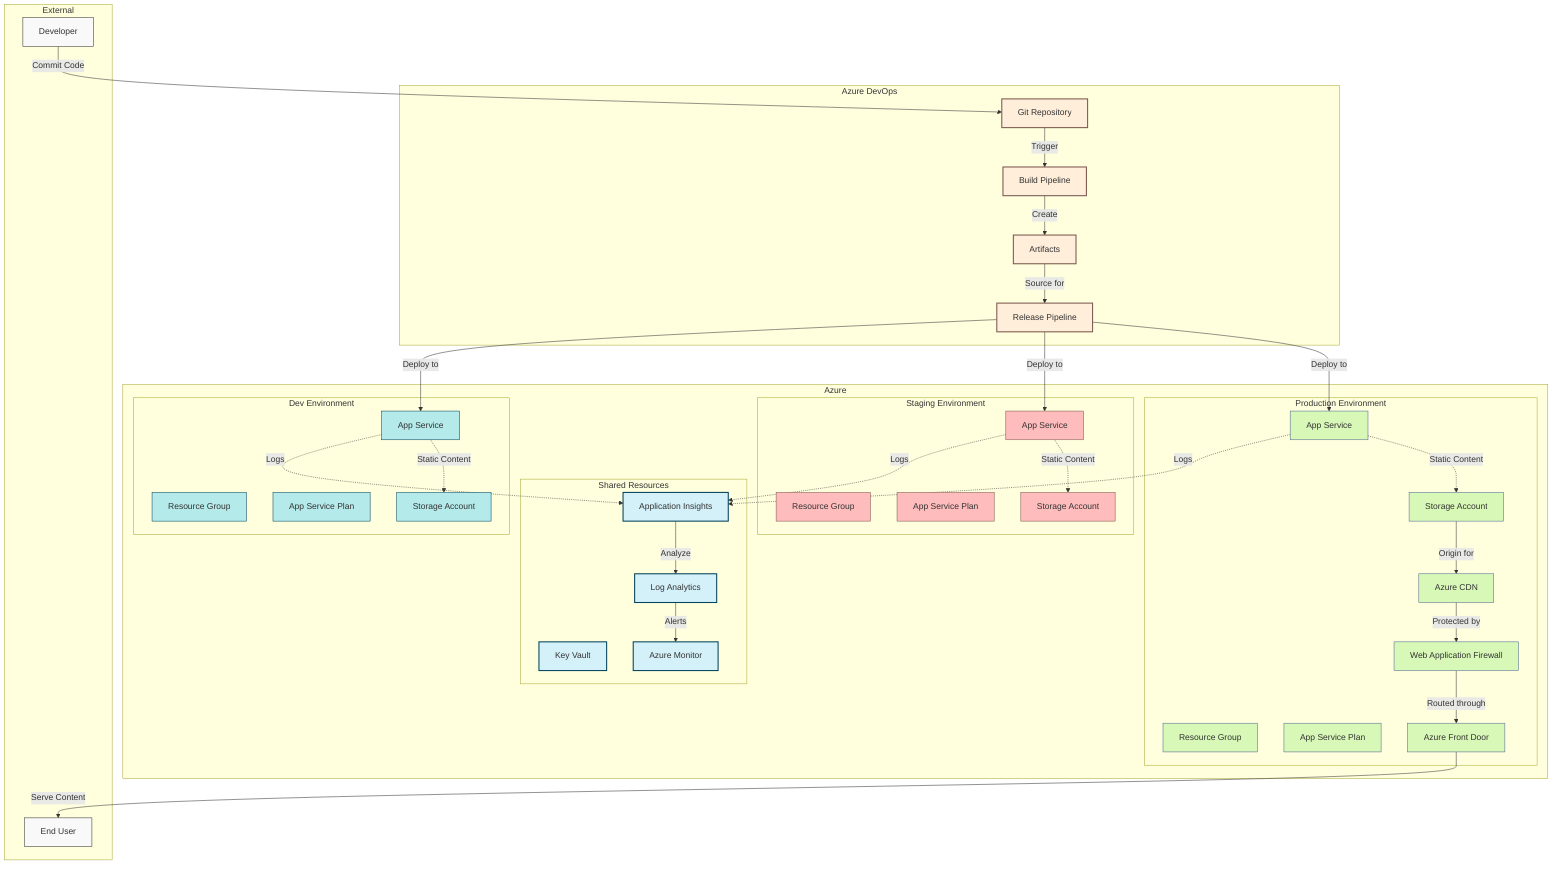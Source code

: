 flowchart TB
    subgraph "Azure DevOps"
        Git["Git Repository"]
        Build_Pipeline["Build Pipeline"]
        Release_Pipeline["Release Pipeline"]
        Artifacts["Artifacts"]
    end
    
    subgraph "Azure"
        subgraph "Shared Resources"
            KeyVault["Key Vault"]
            Monitor["Azure Monitor"]
            AppInsights["Application Insights"]
            LogAnalytics["Log Analytics"]
        end
        
        subgraph "Dev Environment"
            Dev_RG["Resource Group"]
            Dev_Plan["App Service Plan"]
            Dev_App["App Service"]
            Dev_Storage["Storage Account"]
        end
        
        subgraph "Staging Environment"
            Stage_RG["Resource Group"]
            Stage_Plan["App Service Plan"]
            Stage_App["App Service"]
            Stage_Storage["Storage Account"]
        end
        
        subgraph "Production Environment"
            Prod_RG["Resource Group"]
            Prod_Plan["App Service Plan"]
            Prod_App["App Service"]
            Prod_Storage["Storage Account"]
            CDN["Azure CDN"]
            FrontDoor["Azure Front Door"]
            WAF["Web Application Firewall"]
        end
    end
    
    subgraph "External"
        Developer["Developer"]
        User["End User"]
    end
    
    Developer -->|"Commit Code"| Git
    Git -->|"Trigger"| Build_Pipeline
    Build_Pipeline -->|"Create"| Artifacts
    Artifacts -->|"Source for"| Release_Pipeline
    
    Release_Pipeline -->|"Deploy to"| Dev_App
    Release_Pipeline -->|"Deploy to"| Stage_App
    Release_Pipeline -->|"Deploy to"| Prod_App
    
    Dev_App -.->|"Logs"| AppInsights
    Stage_App -.->|"Logs"| AppInsights
    Prod_App -.->|"Logs"| AppInsights
    
    AppInsights -->|"Analyze"| LogAnalytics
    LogAnalytics -->|"Alerts"| Monitor
    
    Dev_App -.->|"Static Content"| Dev_Storage
    Stage_App -.->|"Static Content"| Stage_Storage
    Prod_App -.->|"Static Content"| Prod_Storage
    
    Prod_Storage -->|"Origin for"| CDN
    CDN -->|"Protected by"| WAF
    WAF -->|"Routed through"| FrontDoor
    
    FrontDoor -->|"Serve Content"| User
    
    classDef devops fill:#FFEED9,stroke:#7D5A50,stroke-width:2px
    classDef shared fill:#D4F1F9,stroke:#05445E,stroke-width:2px
    classDef dev fill:#B5EAEA,stroke:#05445E,stroke-width:1px
    classDef stage fill:#FFBCBC,stroke:#7D5A50,stroke-width:1px
    classDef prod fill:#D8F8B7,stroke:#4C6793,stroke-width:1px
    classDef external fill:#F9F9F9,stroke:#333333,stroke-width:1px
    
    class Git,Build_Pipeline,Release_Pipeline,Artifacts devops
    class KeyVault,Monitor,AppInsights,LogAnalytics shared
    class Dev_RG,Dev_Plan,Dev_App,Dev_Storage dev
    class Stage_RG,Stage_Plan,Stage_App,Stage_Storage stage
    class Prod_RG,Prod_Plan,Prod_App,Prod_Storage,CDN,FrontDoor,WAF prod
    class Developer,User external
